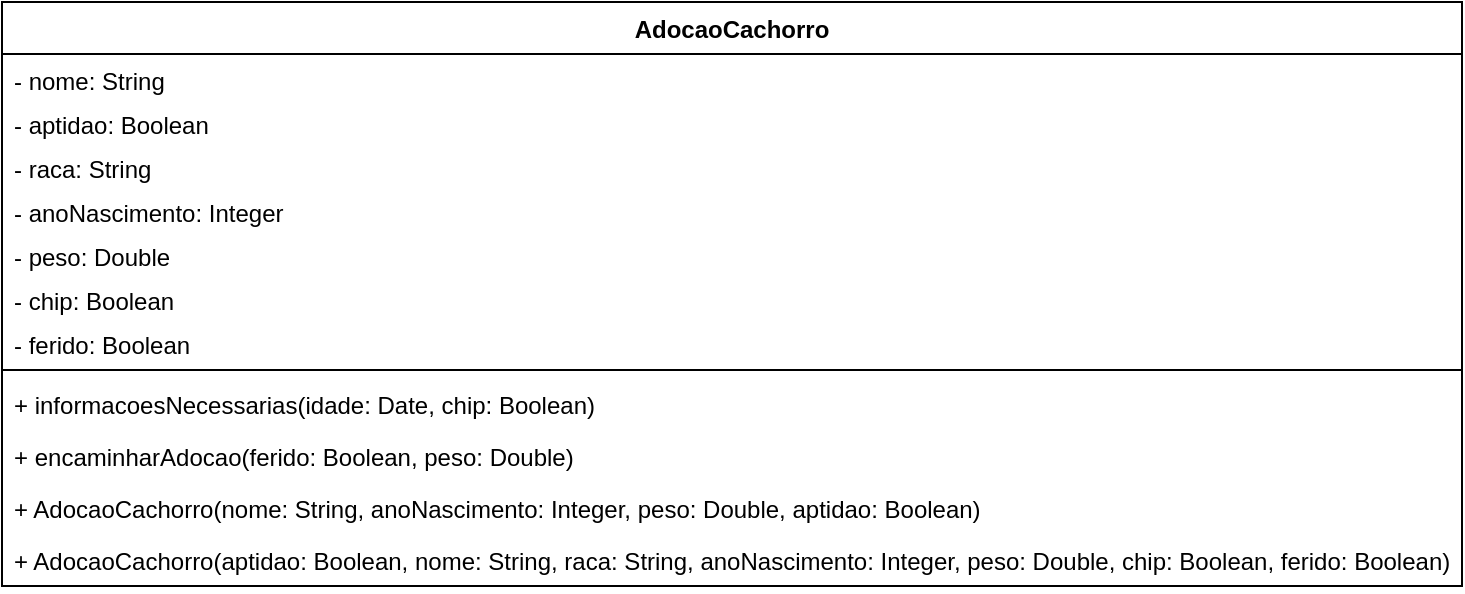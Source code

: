 <mxfile version="18.1.2" type="device"><diagram id="NTQlCbxGqkawlOwinHia" name="Page-1"><mxGraphModel dx="635" dy="464" grid="1" gridSize="10" guides="1" tooltips="1" connect="1" arrows="1" fold="1" page="1" pageScale="1" pageWidth="827" pageHeight="1169" math="0" shadow="0"><root><mxCell id="0"/><mxCell id="1" parent="0"/><mxCell id="QmzRr1EiJF2Hd8bg-m8a-1" value="AdocaoCachorro" style="swimlane;fontStyle=1;align=center;verticalAlign=top;childLayout=stackLayout;horizontal=1;startSize=26;horizontalStack=0;resizeParent=1;resizeParentMax=0;resizeLast=0;collapsible=1;marginBottom=0;" parent="1" vertex="1"><mxGeometry x="70" y="80" width="730" height="292" as="geometry"><mxRectangle x="240" y="80" width="130" height="26" as="alternateBounds"/></mxGeometry></mxCell><mxCell id="QmzRr1EiJF2Hd8bg-m8a-10" value="- nome: String" style="text;strokeColor=none;fillColor=none;align=left;verticalAlign=top;spacingLeft=4;spacingRight=4;overflow=hidden;rotatable=0;points=[[0,0.5],[1,0.5]];portConstraint=eastwest;" parent="QmzRr1EiJF2Hd8bg-m8a-1" vertex="1"><mxGeometry y="26" width="730" height="22" as="geometry"/></mxCell><mxCell id="QmzRr1EiJF2Hd8bg-m8a-2" value="- aptidao: Boolean" style="text;strokeColor=none;fillColor=none;align=left;verticalAlign=top;spacingLeft=4;spacingRight=4;overflow=hidden;rotatable=0;points=[[0,0.5],[1,0.5]];portConstraint=eastwest;" parent="QmzRr1EiJF2Hd8bg-m8a-1" vertex="1"><mxGeometry y="48" width="730" height="22" as="geometry"/></mxCell><mxCell id="QmzRr1EiJF2Hd8bg-m8a-5" value="- raca: String" style="text;strokeColor=none;fillColor=none;align=left;verticalAlign=top;spacingLeft=4;spacingRight=4;overflow=hidden;rotatable=0;points=[[0,0.5],[1,0.5]];portConstraint=eastwest;" parent="QmzRr1EiJF2Hd8bg-m8a-1" vertex="1"><mxGeometry y="70" width="730" height="22" as="geometry"/></mxCell><mxCell id="QmzRr1EiJF2Hd8bg-m8a-6" value="- anoNascimento: Integer" style="text;strokeColor=none;fillColor=none;align=left;verticalAlign=top;spacingLeft=4;spacingRight=4;overflow=hidden;rotatable=0;points=[[0,0.5],[1,0.5]];portConstraint=eastwest;" parent="QmzRr1EiJF2Hd8bg-m8a-1" vertex="1"><mxGeometry y="92" width="730" height="22" as="geometry"/></mxCell><mxCell id="QmzRr1EiJF2Hd8bg-m8a-7" value="- peso: Double" style="text;strokeColor=none;fillColor=none;align=left;verticalAlign=top;spacingLeft=4;spacingRight=4;overflow=hidden;rotatable=0;points=[[0,0.5],[1,0.5]];portConstraint=eastwest;" parent="QmzRr1EiJF2Hd8bg-m8a-1" vertex="1"><mxGeometry y="114" width="730" height="22" as="geometry"/></mxCell><mxCell id="QmzRr1EiJF2Hd8bg-m8a-8" value="- chip: Boolean" style="text;strokeColor=none;fillColor=none;align=left;verticalAlign=top;spacingLeft=4;spacingRight=4;overflow=hidden;rotatable=0;points=[[0,0.5],[1,0.5]];portConstraint=eastwest;" parent="QmzRr1EiJF2Hd8bg-m8a-1" vertex="1"><mxGeometry y="136" width="730" height="22" as="geometry"/></mxCell><mxCell id="QmzRr1EiJF2Hd8bg-m8a-9" value="- ferido: Boolean" style="text;strokeColor=none;fillColor=none;align=left;verticalAlign=top;spacingLeft=4;spacingRight=4;overflow=hidden;rotatable=0;points=[[0,0.5],[1,0.5]];portConstraint=eastwest;" parent="QmzRr1EiJF2Hd8bg-m8a-1" vertex="1"><mxGeometry y="158" width="730" height="22" as="geometry"/></mxCell><mxCell id="QmzRr1EiJF2Hd8bg-m8a-3" value="" style="line;strokeWidth=1;fillColor=none;align=left;verticalAlign=middle;spacingTop=-1;spacingLeft=3;spacingRight=3;rotatable=0;labelPosition=right;points=[];portConstraint=eastwest;" parent="QmzRr1EiJF2Hd8bg-m8a-1" vertex="1"><mxGeometry y="180" width="730" height="8" as="geometry"/></mxCell><mxCell id="QmzRr1EiJF2Hd8bg-m8a-12" value="+ informacoesNecessarias(idade: Date, chip: Boolean)" style="text;strokeColor=none;fillColor=none;align=left;verticalAlign=top;spacingLeft=4;spacingRight=4;overflow=hidden;rotatable=0;points=[[0,0.5],[1,0.5]];portConstraint=eastwest;" parent="QmzRr1EiJF2Hd8bg-m8a-1" vertex="1"><mxGeometry y="188" width="730" height="26" as="geometry"/></mxCell><mxCell id="QmzRr1EiJF2Hd8bg-m8a-4" value="+ encaminharAdocao(ferido: Boolean, peso: Double)" style="text;strokeColor=none;fillColor=none;align=left;verticalAlign=top;spacingLeft=4;spacingRight=4;overflow=hidden;rotatable=0;points=[[0,0.5],[1,0.5]];portConstraint=eastwest;" parent="QmzRr1EiJF2Hd8bg-m8a-1" vertex="1"><mxGeometry y="214" width="730" height="26" as="geometry"/></mxCell><mxCell id="_Cjy1NGAqlbrgwGjDpfv-1" value="+ AdocaoCachorro(nome: String, anoNascimento: Integer, peso: Double, aptidao: Boolean)" style="text;strokeColor=none;fillColor=none;align=left;verticalAlign=top;spacingLeft=4;spacingRight=4;overflow=hidden;rotatable=0;points=[[0,0.5],[1,0.5]];portConstraint=eastwest;" vertex="1" parent="QmzRr1EiJF2Hd8bg-m8a-1"><mxGeometry y="240" width="730" height="26" as="geometry"/></mxCell><mxCell id="_Cjy1NGAqlbrgwGjDpfv-2" value="+ AdocaoCachorro(aptidao: Boolean, nome: String, raca: String, anoNascimento: Integer, peso: Double, chip: Boolean, ferido: Boolean)" style="text;strokeColor=none;fillColor=none;align=left;verticalAlign=top;spacingLeft=4;spacingRight=4;overflow=hidden;rotatable=0;points=[[0,0.5],[1,0.5]];portConstraint=eastwest;" vertex="1" parent="QmzRr1EiJF2Hd8bg-m8a-1"><mxGeometry y="266" width="730" height="26" as="geometry"/></mxCell></root></mxGraphModel></diagram></mxfile>